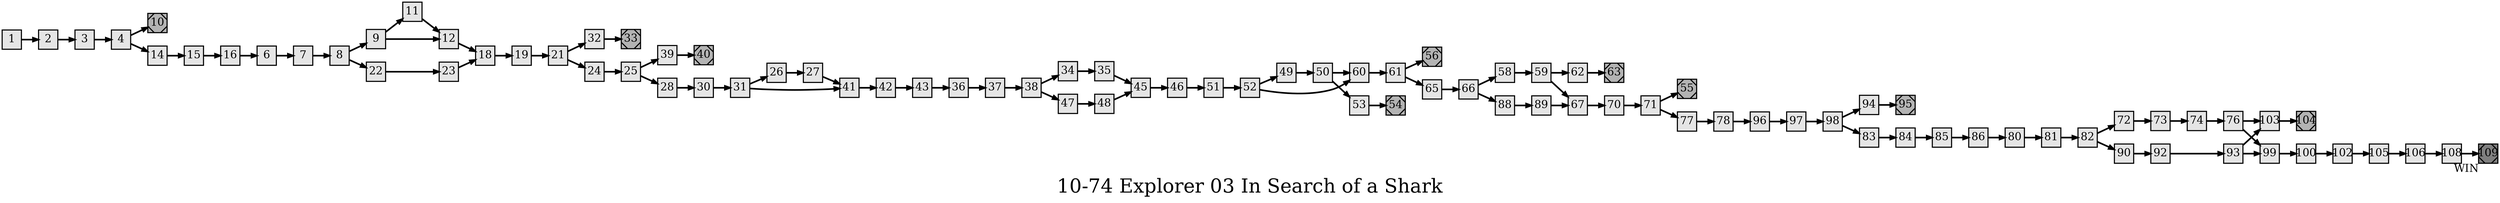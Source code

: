 digraph g{
  graph [ label="10-74 Explorer 03 In Search of a Shark" rankdir=LR, ordering=out, fontsize=36, nodesep="0.35", ranksep="0.45"];
  node  [shape=rect, penwidth=2, fontsize=20, style=filled, fillcolor=grey90, margin="0,0", labelfloat=true, regular=true, fixedsize=true];
  edge  [labelfloat=true, penwidth=3, fontsize=12];

  1 -> 2;
  2 -> 3;
  3 -> 4;
  4 -> 10;
  4 -> 14;
  6 -> 7;
  7 -> 8;
  8 -> 9;
  8 -> 22;
  9 -> 11;
  9 -> 12;
  10	[ xlabel="E", shape=Msquare, fontsize=20, fillcolor=grey70, xlabel="" ];
  11 -> 12;
  12 -> 18;
  14 -> 15;
  15 -> 16;
  16 -> 6;
  18 -> 19;
  19 -> 21;
  21 -> 32;
  21 -> 24;
  22 -> 23;
  23 -> 18;
  24 -> 25;
  25 -> 39;
  25 -> 28;
  26 -> 27;
  27 -> 41;
  28 -> 30;
  30 -> 31;
  31 -> 26;
  31 -> 41;
  32 -> 33;
  33	[ xlabel="E", shape=Msquare, fontsize=20, fillcolor=grey70, xlabel="" ];
  34 -> 35;
  35 -> 45;
  36 -> 37;
  37 -> 38;
  38 -> 34;
  38 -> 47;
  39 -> 40;
  40	[ xlabel="E", shape=Msquare, fontsize=20, fillcolor=grey70, xlabel="" ];
  41 -> 42;
  42 -> 43;
  43 -> 36;
  45 -> 46;
  46 -> 51;
  47 -> 48;
  48 -> 45;
  49 -> 50;
  50 -> 60;
  50 -> 53;
  51 -> 52;
  52 -> 49;
  52 -> 60;
  53 -> 54;
  54	[ xlabel="E", shape=Msquare, fontsize=20, fillcolor=grey70, xlabel="" ];
  55	[ xlabel="E", shape=Msquare, fontsize=20, fillcolor=grey70, xlabel="" ];
  56	[ xlabel="E", shape=Msquare, fontsize=20, fillcolor=grey70, xlabel="" ];
  58 -> 59;
  59 -> 62;
  59 -> 67;
  60 -> 61;
  61 -> 56;
  61 -> 65;
  62 -> 63;
  63	[ xlabel="E", shape=Msquare, fontsize=20, fillcolor=grey70, xlabel="" ];
  65 -> 66;
  66 -> 58;
  66 -> 88;
  67 -> 70;
  70 -> 71;
  71 -> 55;
  71 -> 77;
  72 -> 73;
  73 -> 74;
  74 -> 76;
  76 -> 103;
  76 -> 99;
  77 -> 78;
  78 -> 96;
  80 -> 81;
  81 -> 82;
  82 -> 72;
  82 -> 90;
  83 -> 84;
  84 -> 85;
  85 -> 86;
  86 -> 80;
  88 -> 89;
  89 -> 67;
  90 -> 92;
  92 -> 93;
  93 -> 103;
  93 -> 99;
  94 -> 95;
  95	[ xlabel="E", shape=Msquare, fontsize=20, fillcolor=grey70, xlabel="" ];
  96 -> 97;
  97 -> 98;
  98 -> 94;
  98 -> 83;
  99 -> 100;
  100 -> 102;
  102 -> 105;
  103 -> 104;
  104	[ xlabel="E", shape=Msquare, fontsize=20, fillcolor=grey70, xlabel="" ];
  105 -> 106;
  106 -> 108;
  108 -> 109;
  109	[ xlabel="WIN", shape=Msquare, fontsize=20, fillcolor=grey50 ];
}

